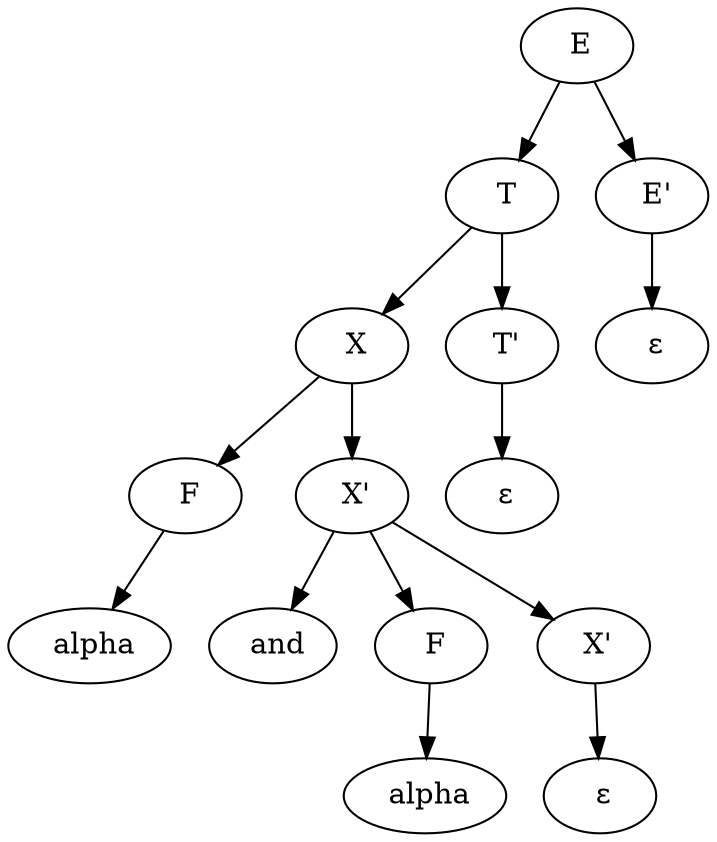 digraph res{0 [label = " E"]
0->1;
1 [label = " T"]
1->2;
2 [label = " X"]
2->3;
3 [label = " F"]
3->4;
4 [label = " alpha"]
2->5;
5 [label = " X'"]
5->6;
6 [label = " and"]
5->7;
7 [label = " F"]
7->8;
8 [label = " alpha"]
5->9;
9 [label = " X'"]
9->10;
10 [label = " ε"]
1->11;
11 [label = " T'"]
11->12;
12 [label = " ε"]
0->13;
13 [label = " E'"]
13->14;
14 [label = " ε"]
}